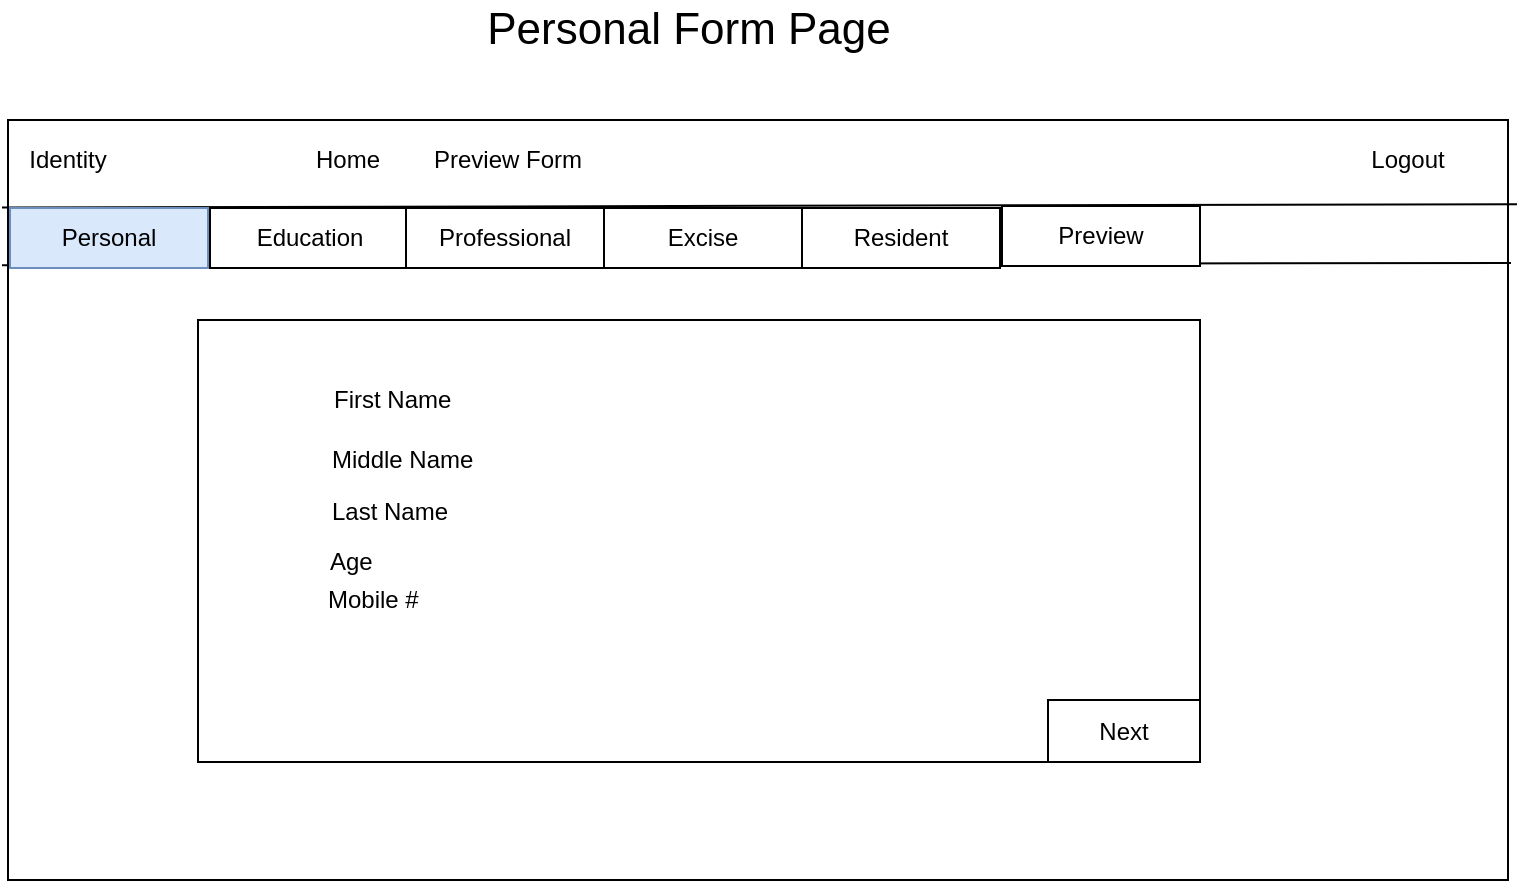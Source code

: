 <mxfile version="13.7.9" type="github">
  <diagram id="_5QMkp_ZpDh5lMbEbbph" name="Personal Form Page">
    <mxGraphModel dx="1038" dy="609" grid="1" gridSize="10" guides="1" tooltips="1" connect="1" arrows="1" fold="1" page="1" pageScale="1" pageWidth="827" pageHeight="1169" math="0" shadow="0">
      <root>
        <mxCell id="0" />
        <mxCell id="1" parent="0" />
        <mxCell id="dHvcwWORWN_SWeiu5R4C-1" value="" style="rounded=0;whiteSpace=wrap;html=1;" vertex="1" parent="1">
          <mxGeometry x="40" y="90" width="750" height="380" as="geometry" />
        </mxCell>
        <mxCell id="dHvcwWORWN_SWeiu5R4C-2" value="" style="endArrow=none;html=1;exitX=1.006;exitY=0.111;exitDx=0;exitDy=0;exitPerimeter=0;entryX=-0.004;entryY=0.115;entryDx=0;entryDy=0;entryPerimeter=0;" edge="1" parent="1" source="dHvcwWORWN_SWeiu5R4C-1" target="dHvcwWORWN_SWeiu5R4C-1">
          <mxGeometry width="50" height="50" relative="1" as="geometry">
            <mxPoint x="390" y="340" as="sourcePoint" />
            <mxPoint x="440" y="290" as="targetPoint" />
          </mxGeometry>
        </mxCell>
        <mxCell id="dHvcwWORWN_SWeiu5R4C-3" value="Identity" style="text;html=1;strokeColor=none;fillColor=none;align=center;verticalAlign=middle;whiteSpace=wrap;rounded=0;" vertex="1" parent="1">
          <mxGeometry x="50" y="100" width="40" height="20" as="geometry" />
        </mxCell>
        <mxCell id="dHvcwWORWN_SWeiu5R4C-4" value="Home" style="text;html=1;strokeColor=none;fillColor=none;align=center;verticalAlign=middle;whiteSpace=wrap;rounded=0;" vertex="1" parent="1">
          <mxGeometry x="190" y="100" width="40" height="20" as="geometry" />
        </mxCell>
        <mxCell id="dHvcwWORWN_SWeiu5R4C-5" value="Preview Form" style="text;html=1;strokeColor=none;fillColor=none;align=center;verticalAlign=middle;whiteSpace=wrap;rounded=0;" vertex="1" parent="1">
          <mxGeometry x="250" y="100" width="80" height="20" as="geometry" />
        </mxCell>
        <mxCell id="dHvcwWORWN_SWeiu5R4C-6" value="Logout" style="text;html=1;strokeColor=none;fillColor=none;align=center;verticalAlign=middle;whiteSpace=wrap;rounded=0;" vertex="1" parent="1">
          <mxGeometry x="720" y="100" width="40" height="20" as="geometry" />
        </mxCell>
        <mxCell id="dHvcwWORWN_SWeiu5R4C-7" value="" style="endArrow=none;html=1;entryX=1.002;entryY=0.188;entryDx=0;entryDy=0;exitX=-0.004;exitY=0.191;exitDx=0;exitDy=0;entryPerimeter=0;exitPerimeter=0;" edge="1" parent="1" source="dHvcwWORWN_SWeiu5R4C-1" target="dHvcwWORWN_SWeiu5R4C-1">
          <mxGeometry width="50" height="50" relative="1" as="geometry">
            <mxPoint x="390" y="330" as="sourcePoint" />
            <mxPoint x="440" y="280" as="targetPoint" />
          </mxGeometry>
        </mxCell>
        <mxCell id="dHvcwWORWN_SWeiu5R4C-8" value="Personal" style="rounded=0;whiteSpace=wrap;html=1;fillColor=#dae8fc;strokeColor=#6c8ebf;" vertex="1" parent="1">
          <mxGeometry x="41" y="134" width="99" height="30" as="geometry" />
        </mxCell>
        <mxCell id="dHvcwWORWN_SWeiu5R4C-11" value="" style="rounded=0;whiteSpace=wrap;html=1;" vertex="1" parent="1">
          <mxGeometry x="141" y="134" width="99" height="30" as="geometry" />
        </mxCell>
        <mxCell id="dHvcwWORWN_SWeiu5R4C-12" value="Professional" style="rounded=0;whiteSpace=wrap;html=1;" vertex="1" parent="1">
          <mxGeometry x="239" y="134" width="99" height="30" as="geometry" />
        </mxCell>
        <mxCell id="dHvcwWORWN_SWeiu5R4C-13" value="Excise" style="rounded=0;whiteSpace=wrap;html=1;" vertex="1" parent="1">
          <mxGeometry x="338" y="134" width="99" height="30" as="geometry" />
        </mxCell>
        <mxCell id="dHvcwWORWN_SWeiu5R4C-14" value="Resident" style="rounded=0;whiteSpace=wrap;html=1;" vertex="1" parent="1">
          <mxGeometry x="437" y="134" width="99" height="30" as="geometry" />
        </mxCell>
        <mxCell id="dHvcwWORWN_SWeiu5R4C-15" value="Preview" style="rounded=0;whiteSpace=wrap;html=1;" vertex="1" parent="1">
          <mxGeometry x="537" y="133" width="99" height="30" as="geometry" />
        </mxCell>
        <mxCell id="dHvcwWORWN_SWeiu5R4C-16" value="Education" style="text;html=1;strokeColor=none;fillColor=none;align=center;verticalAlign=middle;whiteSpace=wrap;rounded=0;" vertex="1" parent="1">
          <mxGeometry x="170.5" y="139" width="40" height="20" as="geometry" />
        </mxCell>
        <mxCell id="dHvcwWORWN_SWeiu5R4C-17" value="" style="whiteSpace=wrap;html=1;" vertex="1" parent="1">
          <mxGeometry x="135" y="190" width="501" height="221" as="geometry" />
        </mxCell>
        <mxCell id="dHvcwWORWN_SWeiu5R4C-18" value="First Name" style="text;html=1;strokeColor=none;fillColor=none;align=left;verticalAlign=middle;whiteSpace=wrap;rounded=0;" vertex="1" parent="1">
          <mxGeometry x="201" y="220" width="90" height="20" as="geometry" />
        </mxCell>
        <mxCell id="dHvcwWORWN_SWeiu5R4C-19" value="Middle Name" style="text;html=1;strokeColor=none;fillColor=none;align=left;verticalAlign=middle;whiteSpace=wrap;rounded=0;" vertex="1" parent="1">
          <mxGeometry x="200" y="250" width="80" height="20" as="geometry" />
        </mxCell>
        <mxCell id="dHvcwWORWN_SWeiu5R4C-20" value="Last Name" style="text;html=1;strokeColor=none;fillColor=none;align=left;verticalAlign=middle;whiteSpace=wrap;rounded=0;" vertex="1" parent="1">
          <mxGeometry x="200" y="276" width="70" height="20" as="geometry" />
        </mxCell>
        <mxCell id="dHvcwWORWN_SWeiu5R4C-21" value="Age" style="text;html=1;strokeColor=none;fillColor=none;align=left;verticalAlign=middle;whiteSpace=wrap;rounded=0;" vertex="1" parent="1">
          <mxGeometry x="199" y="301" width="70" height="20" as="geometry" />
        </mxCell>
        <mxCell id="dHvcwWORWN_SWeiu5R4C-22" value="Mobile #" style="text;html=1;strokeColor=none;fillColor=none;align=left;verticalAlign=middle;whiteSpace=wrap;rounded=0;" vertex="1" parent="1">
          <mxGeometry x="198" y="320" width="92" height="20" as="geometry" />
        </mxCell>
        <mxCell id="dHvcwWORWN_SWeiu5R4C-24" value="Next" style="rounded=0;whiteSpace=wrap;html=1;align=center;" vertex="1" parent="1">
          <mxGeometry x="560" y="380" width="76" height="31" as="geometry" />
        </mxCell>
        <mxCell id="dHvcwWORWN_SWeiu5R4C-25" value="Personal Form Page" style="text;html=1;align=center;verticalAlign=middle;resizable=0;points=[];autosize=1;fontSize=22;" vertex="1" parent="1">
          <mxGeometry x="270" y="30" width="220" height="30" as="geometry" />
        </mxCell>
      </root>
    </mxGraphModel>
  </diagram>
</mxfile>

